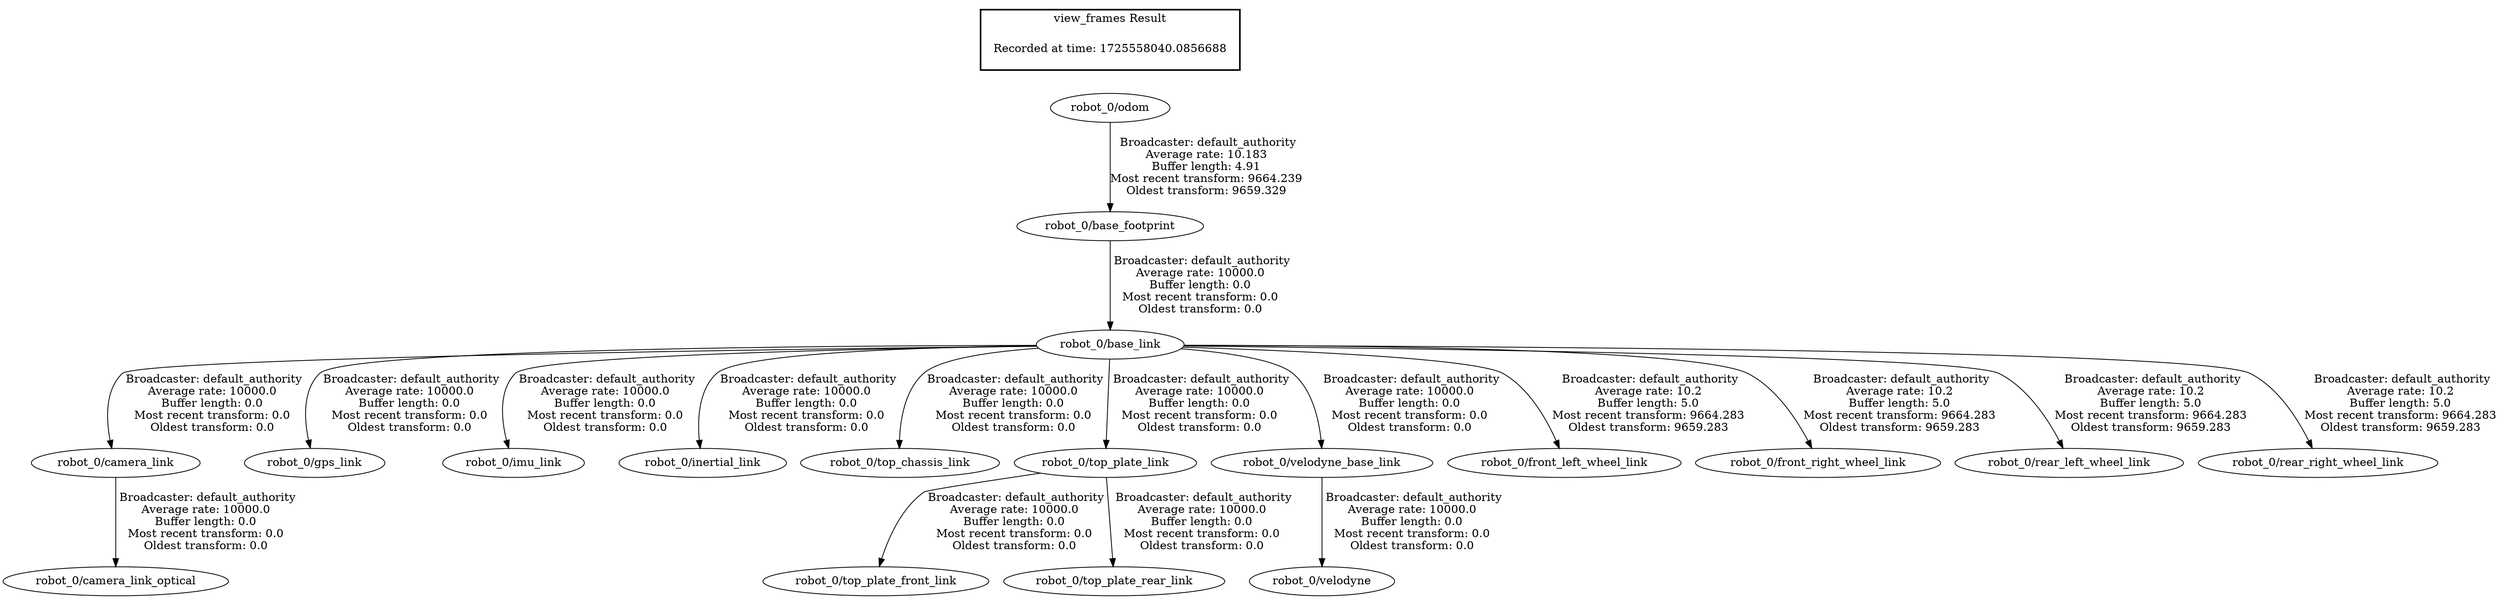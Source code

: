 digraph G {
"robot_0/base_footprint" -> "robot_0/base_link"[label=" Broadcaster: default_authority\nAverage rate: 10000.0\nBuffer length: 0.0\nMost recent transform: 0.0\nOldest transform: 0.0\n"];
"robot_0/odom" -> "robot_0/base_footprint"[label=" Broadcaster: default_authority\nAverage rate: 10.183\nBuffer length: 4.91\nMost recent transform: 9664.239\nOldest transform: 9659.329\n"];
"robot_0/base_link" -> "robot_0/camera_link"[label=" Broadcaster: default_authority\nAverage rate: 10000.0\nBuffer length: 0.0\nMost recent transform: 0.0\nOldest transform: 0.0\n"];
"robot_0/camera_link" -> "robot_0/camera_link_optical"[label=" Broadcaster: default_authority\nAverage rate: 10000.0\nBuffer length: 0.0\nMost recent transform: 0.0\nOldest transform: 0.0\n"];
"robot_0/base_link" -> "robot_0/gps_link"[label=" Broadcaster: default_authority\nAverage rate: 10000.0\nBuffer length: 0.0\nMost recent transform: 0.0\nOldest transform: 0.0\n"];
"robot_0/base_link" -> "robot_0/imu_link"[label=" Broadcaster: default_authority\nAverage rate: 10000.0\nBuffer length: 0.0\nMost recent transform: 0.0\nOldest transform: 0.0\n"];
"robot_0/base_link" -> "robot_0/inertial_link"[label=" Broadcaster: default_authority\nAverage rate: 10000.0\nBuffer length: 0.0\nMost recent transform: 0.0\nOldest transform: 0.0\n"];
"robot_0/base_link" -> "robot_0/top_chassis_link"[label=" Broadcaster: default_authority\nAverage rate: 10000.0\nBuffer length: 0.0\nMost recent transform: 0.0\nOldest transform: 0.0\n"];
"robot_0/top_plate_link" -> "robot_0/top_plate_front_link"[label=" Broadcaster: default_authority\nAverage rate: 10000.0\nBuffer length: 0.0\nMost recent transform: 0.0\nOldest transform: 0.0\n"];
"robot_0/base_link" -> "robot_0/top_plate_link"[label=" Broadcaster: default_authority\nAverage rate: 10000.0\nBuffer length: 0.0\nMost recent transform: 0.0\nOldest transform: 0.0\n"];
"robot_0/top_plate_link" -> "robot_0/top_plate_rear_link"[label=" Broadcaster: default_authority\nAverage rate: 10000.0\nBuffer length: 0.0\nMost recent transform: 0.0\nOldest transform: 0.0\n"];
"robot_0/base_link" -> "robot_0/velodyne_base_link"[label=" Broadcaster: default_authority\nAverage rate: 10000.0\nBuffer length: 0.0\nMost recent transform: 0.0\nOldest transform: 0.0\n"];
"robot_0/velodyne_base_link" -> "robot_0/velodyne"[label=" Broadcaster: default_authority\nAverage rate: 10000.0\nBuffer length: 0.0\nMost recent transform: 0.0\nOldest transform: 0.0\n"];
"robot_0/base_link" -> "robot_0/front_left_wheel_link"[label=" Broadcaster: default_authority\nAverage rate: 10.2\nBuffer length: 5.0\nMost recent transform: 9664.283\nOldest transform: 9659.283\n"];
"robot_0/base_link" -> "robot_0/front_right_wheel_link"[label=" Broadcaster: default_authority\nAverage rate: 10.2\nBuffer length: 5.0\nMost recent transform: 9664.283\nOldest transform: 9659.283\n"];
"robot_0/base_link" -> "robot_0/rear_left_wheel_link"[label=" Broadcaster: default_authority\nAverage rate: 10.2\nBuffer length: 5.0\nMost recent transform: 9664.283\nOldest transform: 9659.283\n"];
"robot_0/base_link" -> "robot_0/rear_right_wheel_link"[label=" Broadcaster: default_authority\nAverage rate: 10.2\nBuffer length: 5.0\nMost recent transform: 9664.283\nOldest transform: 9659.283\n"];
edge [style=invis];
 subgraph cluster_legend { style=bold; color=black; label ="view_frames Result";
"Recorded at time: 1725558040.0856688"[ shape=plaintext ] ;
}->"robot_0/odom";
}